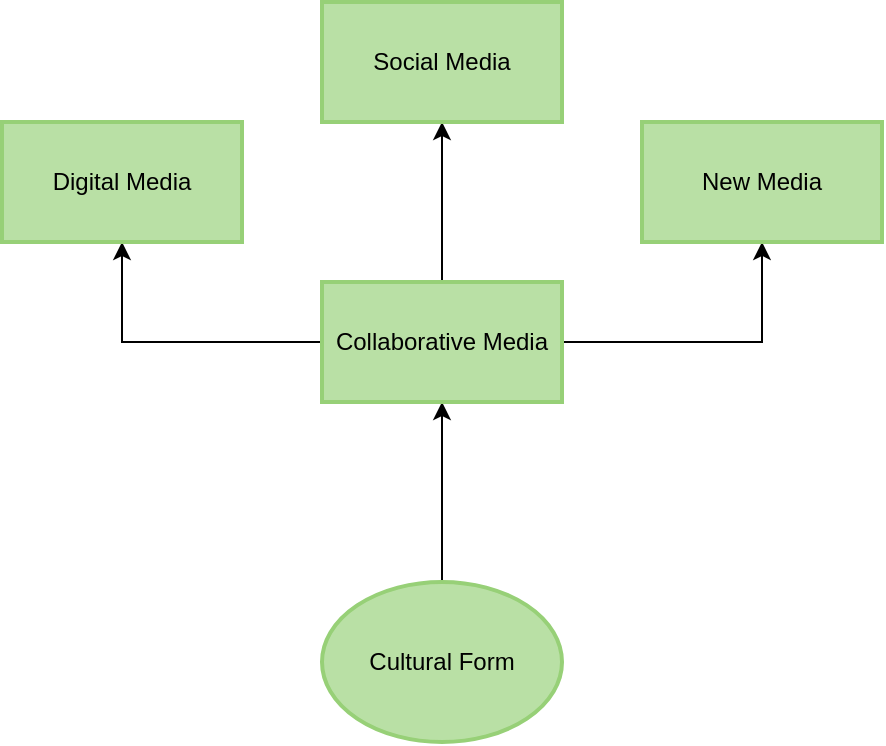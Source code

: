 <mxfile version="13.8.0" type="github">
  <diagram id="6a731a19-8d31-9384-78a2-239565b7b9f0" name="Page-1">
    <mxGraphModel dx="711" dy="385" grid="1" gridSize="10" guides="1" tooltips="1" connect="1" arrows="1" fold="1" page="1" pageScale="1" pageWidth="1169" pageHeight="827" background="#ffffff" math="0" shadow="0">
      <root>
        <mxCell id="0" />
        <mxCell id="1" parent="0" />
        <mxCell id="Njp4Hclcxz6N-JDUY36Z-1782" value="" style="edgeStyle=orthogonalEdgeStyle;rounded=0;orthogonalLoop=1;jettySize=auto;html=1;" parent="1" source="Njp4Hclcxz6N-JDUY36Z-1780" target="Njp4Hclcxz6N-JDUY36Z-1781" edge="1">
          <mxGeometry relative="1" as="geometry" />
        </mxCell>
        <mxCell id="Njp4Hclcxz6N-JDUY36Z-1780" value="&lt;div&gt;Cultural Form&lt;/div&gt;" style="ellipse;whiteSpace=wrap;html=1;strokeWidth=2;fillColor=#B9E0A5;strokeColor=#97D077;" parent="1" vertex="1">
          <mxGeometry x="520" y="334" width="120" height="80" as="geometry" />
        </mxCell>
        <mxCell id="1OadNxzD4AQAjjE9QP95-4" value="" style="edgeStyle=orthogonalEdgeStyle;rounded=0;orthogonalLoop=1;jettySize=auto;html=1;" edge="1" parent="1" source="Njp4Hclcxz6N-JDUY36Z-1781" target="1OadNxzD4AQAjjE9QP95-3">
          <mxGeometry relative="1" as="geometry" />
        </mxCell>
        <mxCell id="1OadNxzD4AQAjjE9QP95-6" value="" style="edgeStyle=orthogonalEdgeStyle;rounded=0;orthogonalLoop=1;jettySize=auto;html=1;" edge="1" parent="1" source="Njp4Hclcxz6N-JDUY36Z-1781" target="1OadNxzD4AQAjjE9QP95-5">
          <mxGeometry relative="1" as="geometry" />
        </mxCell>
        <mxCell id="1OadNxzD4AQAjjE9QP95-8" value="" style="edgeStyle=orthogonalEdgeStyle;rounded=0;orthogonalLoop=1;jettySize=auto;html=1;" edge="1" parent="1" source="Njp4Hclcxz6N-JDUY36Z-1781" target="1OadNxzD4AQAjjE9QP95-7">
          <mxGeometry relative="1" as="geometry" />
        </mxCell>
        <mxCell id="Njp4Hclcxz6N-JDUY36Z-1781" value="Collaborative Media" style="whiteSpace=wrap;html=1;strokeColor=#97D077;strokeWidth=2;fillColor=#B9E0A5;" parent="1" vertex="1">
          <mxGeometry x="520" y="184" width="120" height="60" as="geometry" />
        </mxCell>
        <mxCell id="1OadNxzD4AQAjjE9QP95-3" value="Digital Media" style="whiteSpace=wrap;html=1;strokeColor=#97D077;strokeWidth=2;fillColor=#B9E0A5;" vertex="1" parent="1">
          <mxGeometry x="360" y="104" width="120" height="60" as="geometry" />
        </mxCell>
        <mxCell id="1OadNxzD4AQAjjE9QP95-5" value="Social Media" style="whiteSpace=wrap;html=1;strokeColor=#97D077;strokeWidth=2;fillColor=#B9E0A5;" vertex="1" parent="1">
          <mxGeometry x="520" y="44" width="120" height="60" as="geometry" />
        </mxCell>
        <mxCell id="1OadNxzD4AQAjjE9QP95-7" value="New Media" style="whiteSpace=wrap;html=1;strokeColor=#97D077;strokeWidth=2;fillColor=#B9E0A5;" vertex="1" parent="1">
          <mxGeometry x="680" y="104" width="120" height="60" as="geometry" />
        </mxCell>
      </root>
    </mxGraphModel>
  </diagram>
</mxfile>
